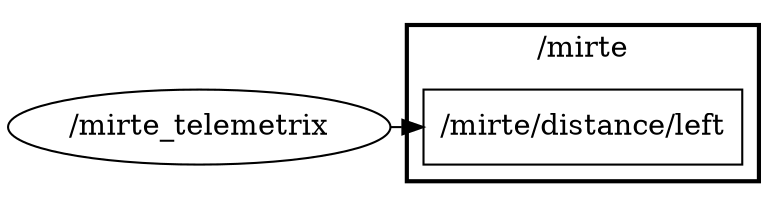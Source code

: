 digraph graphname {
	graph [bb="0,0,368.28,91",
		compound=True,
		rank=same,
		rankdir=LR,
		ranksep=0.2
	];
	node [label="\N"];
	subgraph cluster___mirte {
		graph [bb="191.28,8,360.28,83",
			compound=True,
			label="/mirte",
			lheight=0.21,
			lp="275.78,71.5",
			lwidth=0.61,
			rank=same,
			rankdir=LR,
			ranksep=0.2,
			style=bold
		];
		t___mirte__distance__left	[URL=topic_3A__mirte__distance__left,
			height=0.5,
			label="/mirte/distance/left",
			pos="275.78,34",
			shape=box,
			tooltip="topic:/mirte/distance/left",
			width=2.125];
	}
	n___mirte_telemetrix	[URL=__mirte_telemetrix,
		height=0.5,
		label="/mirte_telemetrix",
		pos="91.642,34",
		shape=ellipse,
		tooltip="/mirte_telemetrix",
		width=2.5456];
	n___mirte_telemetrix -> t___mirte__distance__left	[edgetooltip="Publisher\nnode_name: /mirte_telemetrix\ntopic_name: /mirte/distance/left\nQoS settings\n- reliability: reliable\n- durability: transient_local\n- lifespan: 9223372036854775807 ns\n- deadline: 9223372036854775807 ns\n- liveliness: automatic\n- liveliness_lease_duration: 9223372036854775807 ns\n- avoid_ros_namespace_conventions: False",
		penwidth=1,
		pos="e,199.15,34 183.45,34 185.25,34 187.06,34 188.87,34"];
}
